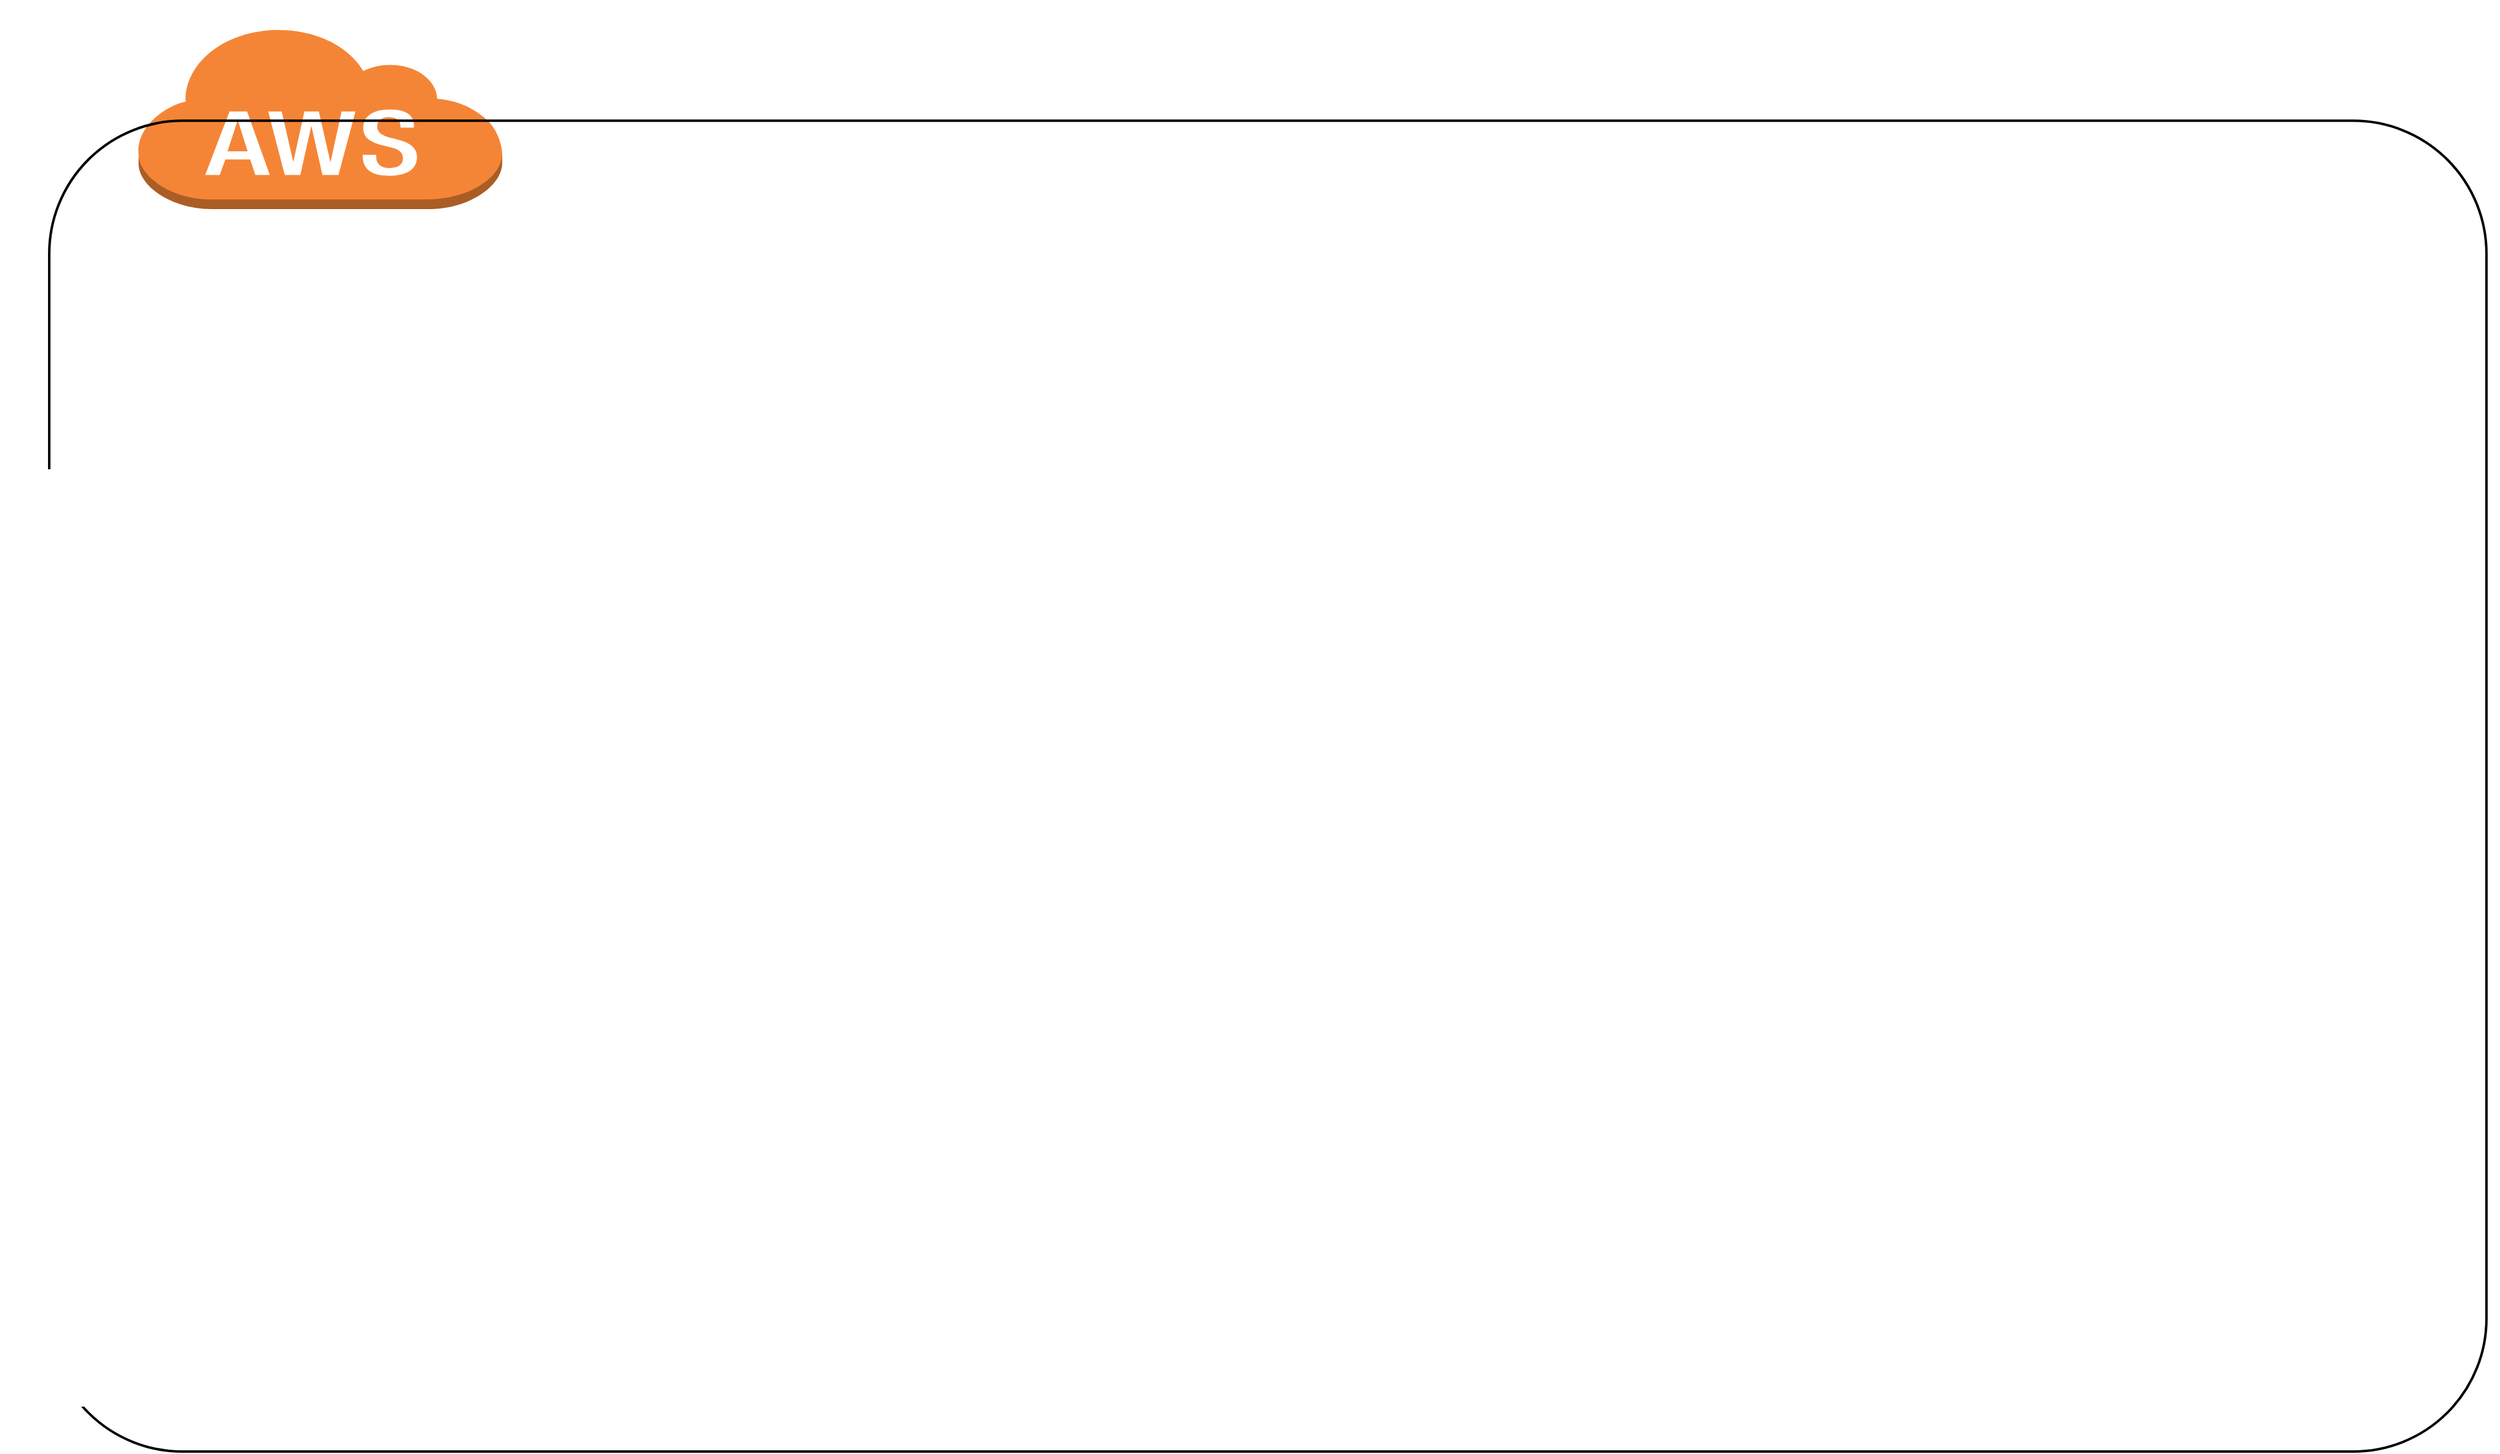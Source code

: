 <mxfile version="21.6.1" type="github">
  <diagram id="p0UqSBnbMqRgTsdE9Ta6" name="Page-2">
    <mxGraphModel dx="3025" dy="3255" grid="1" gridSize="10" guides="1" tooltips="1" connect="1" arrows="1" fold="1" page="1" pageScale="1" pageWidth="1100" pageHeight="850" math="0" shadow="0">
      <root>
        <mxCell id="0" />
        <mxCell id="1" parent="0" />
        <mxCell id="tLGjmJb_fDD6LlT94jQF-3" value="" style="group" vertex="1" connectable="0" parent="1">
          <mxGeometry x="1240" y="-200" width="2030" height="1180" as="geometry" />
        </mxCell>
        <mxCell id="tLGjmJb_fDD6LlT94jQF-2" value="" style="dashed=0;html=1;shape=mxgraph.aws3.cloud;fillColor=#F58536;gradientColor=none;dashed=0;" vertex="1" parent="tLGjmJb_fDD6LlT94jQF-3">
          <mxGeometry x="110" y="20" width="298" height="150" as="geometry" />
        </mxCell>
        <mxCell id="tLGjmJb_fDD6LlT94jQF-1" value="" style="rounded=1;arcSize=10;dashed=0;fillColor=none;gradientColor=none;strokeWidth=2;" vertex="1" parent="tLGjmJb_fDD6LlT94jQF-3">
          <mxGeometry x="40" y="98.18" width="1980" height="1081.82" as="geometry" />
        </mxCell>
      </root>
    </mxGraphModel>
  </diagram>
</mxfile>
